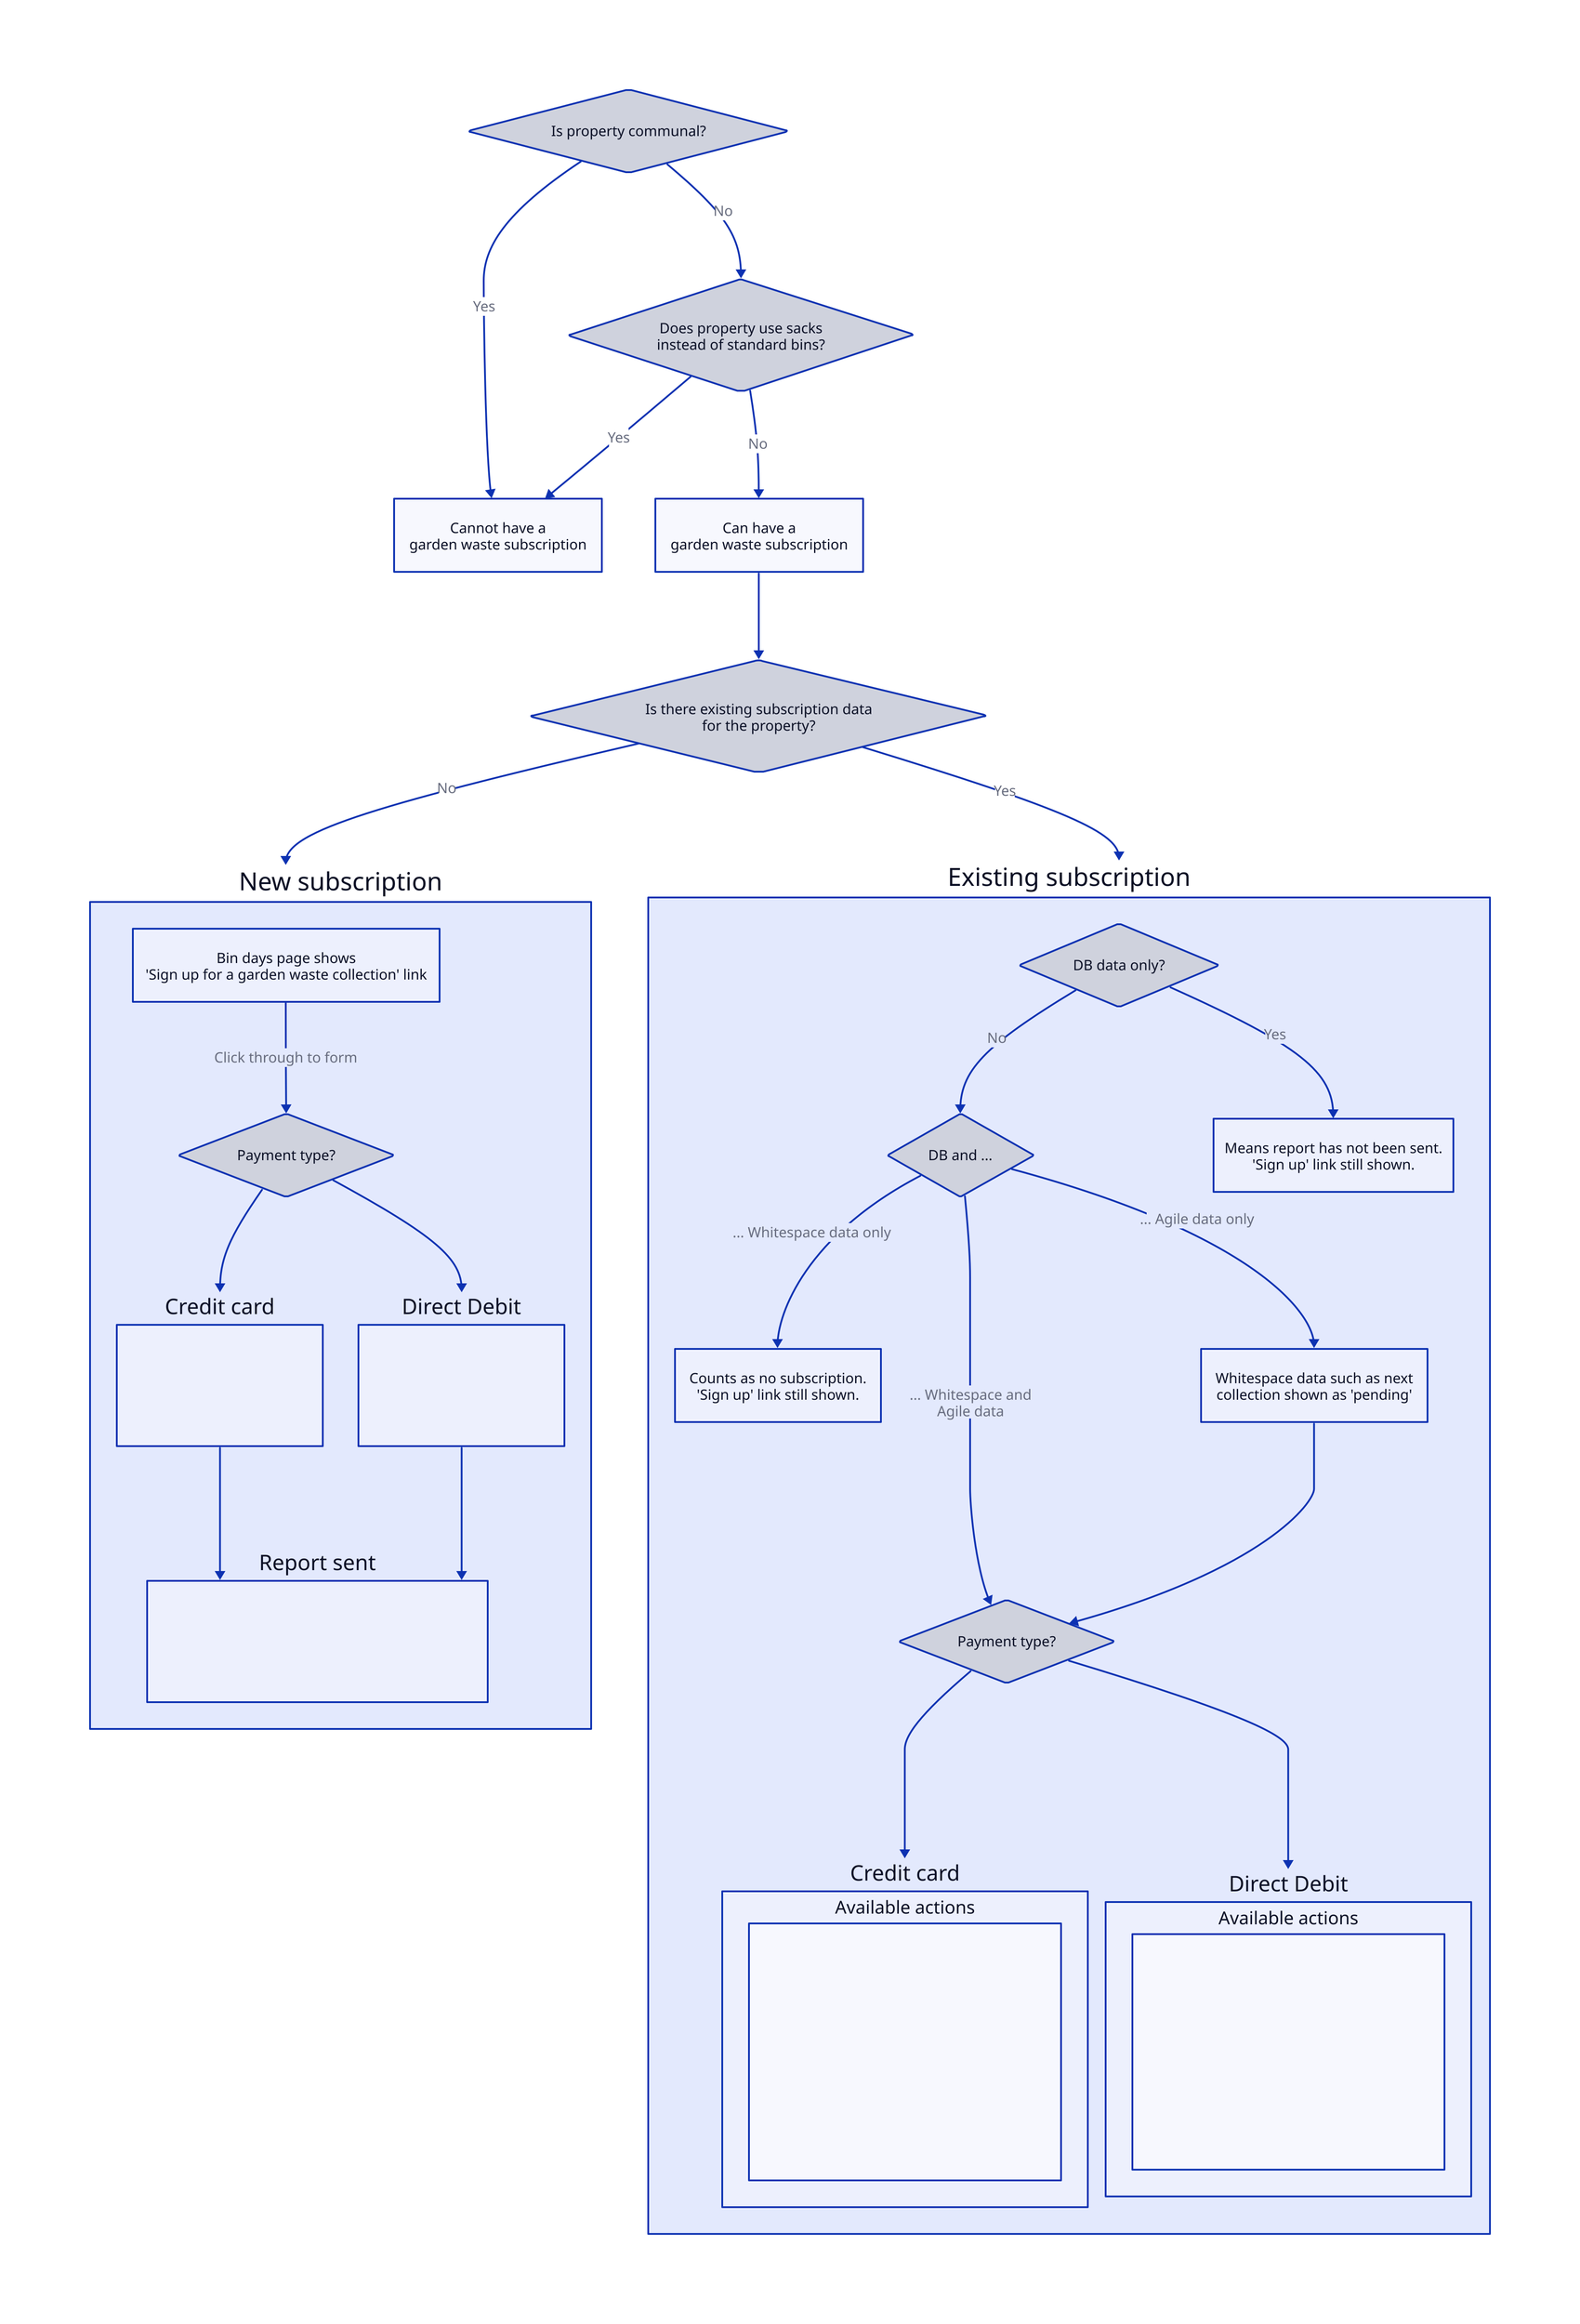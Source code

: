 classes: {
  question: {
    shape: diamond
  }
}

is_communal: Is property communal?
is_communal.class: question

uses_sacks: "Does property use sacks\ninstead of standard bins?"
uses_sacks.class: question

eligible_no: "Cannot have a\ngarden waste subscription"
eligible_yes: "Can have a\ngarden waste subscription"

is_communal -> eligible_no: Yes
is_communal -> uses_sacks: No
uses_sacks -> eligible_no: Yes
uses_sacks -> eligible_yes: No

has_subscription_data: "Is there existing subscription data\nfor the property?"
has_subscription_data.class: question

eligible_yes -> has_subscription_data
has_subscription_data -> new_subscription_container: No
has_subscription_data -> existing_subscription_container: Yes

new_subscription_container: New subscription {
  new_link: "Bin days page shows\n'Sign up for a garden waste collection' link"
  payment_type: Payment type? {
    class: question
  }
  cc: Credit card {
    text: |md
      - no discount offered
      - payment handled by  
        Capita Paye.net
    |
  }
  dd: Direct Debit {
    text: |md
      - includes a discount
      - payment handled by  
        Access PaySuite
    |
  }
  report_sent: Report sent {
    text: |md
      - details sent to Agile
      - Bexley will later update  
        Whitespace with data from Agile
    |
  }

  new_link -> payment_type: 'Click through to form'

  payment_type -> cc
  payment_type -> dd

  cc -> report_sent
  dd -> report_sent
}

existing_subscription_container: Existing subscription {
  direction: right
  db_only: DB data only? {
    class: question
  }
  db_and: DB and ... {
    class: question
  }
  whitespace_only: "Counts as no subscription.\n'Sign up' link still shown."
  agile_only: "Whitespace data such as next\ncollection shown as 'pending'"
  payment_type: Payment type? {
    class: question
  }
  cc: Credit card {
    actions: Available actions {
      text: |md
        - renew
          - if within renewal window  
            (42 days from expiry)
        - amend
          - can increase or reduce number of  
            bins associated with subscription
          - involves making another CC  
            payment if adding bin(s)
        - cancel
      |
    }
  }
  dd: Direct Debit {
    actions: Available actions {
      text: |md
        - amend
          - can increase or reduce number of  
            bins associated with subscription
          - involves amending existing  
            DD agreement
          - there will also be an ad-hoc  
            payment if adding bin(s)
        - cancel
      |
    }
  }

  db_only -> "Means report has not been sent.\n'Sign up' link still shown.": Yes
  db_only -> db_and: No

  db_and -> whitespace_only: ... Whitespace data only
  db_and -> agile_only: ... Agile data only
  db_and -> payment_type: ... Whitespace and\nAgile data

  agile_only -> payment_type

  payment_type -> cc
  payment_type -> dd
}
